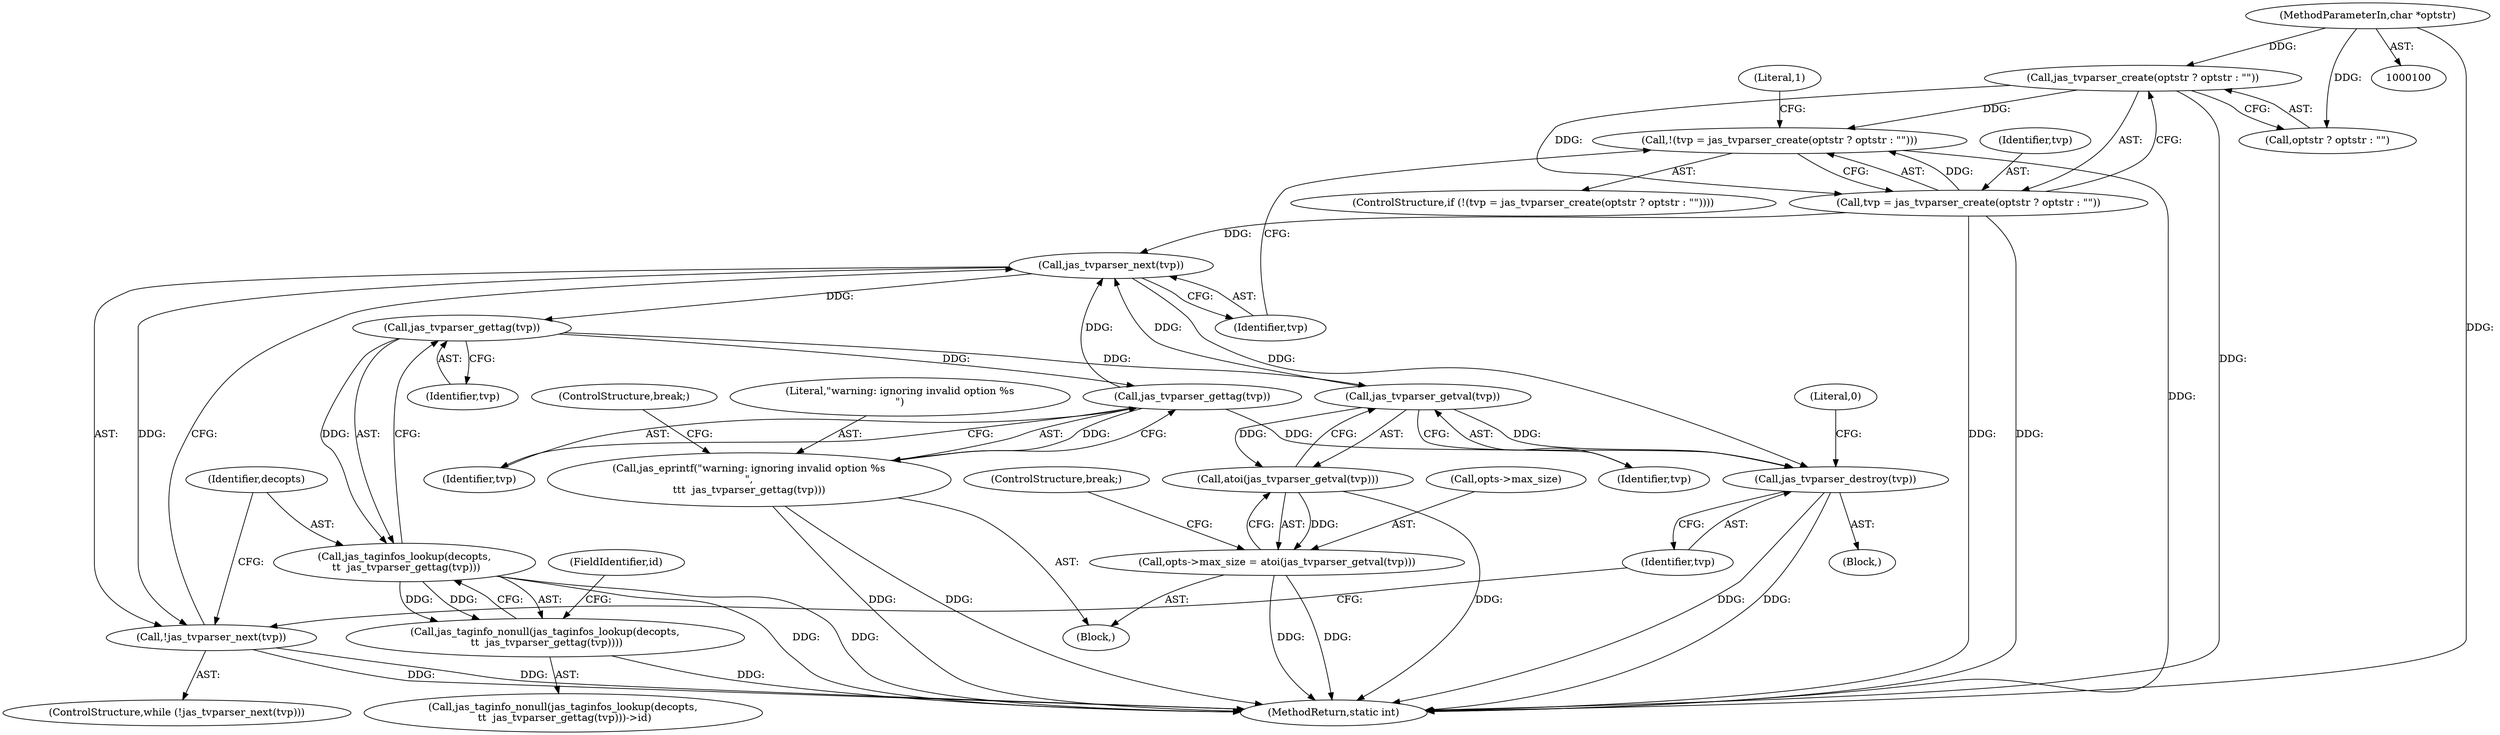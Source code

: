digraph "1_jasper_d42b2388f7f8e0332c846675133acea151fc557a_39@API" {
"1000114" [label="(Call,jas_tvparser_create(optstr ? optstr : \"\"))"];
"1000101" [label="(MethodParameterIn,char *optstr)"];
"1000111" [label="(Call,!(tvp = jas_tvparser_create(optstr ? optstr : \"\")))"];
"1000112" [label="(Call,tvp = jas_tvparser_create(optstr ? optstr : \"\"))"];
"1000125" [label="(Call,jas_tvparser_next(tvp))"];
"1000124" [label="(Call,!jas_tvparser_next(tvp))"];
"1000133" [label="(Call,jas_tvparser_gettag(tvp))"];
"1000131" [label="(Call,jas_taginfos_lookup(decopts,\n \t\t  jas_tvparser_gettag(tvp)))"];
"1000130" [label="(Call,jas_taginfo_nonull(jas_taginfos_lookup(decopts,\n \t\t  jas_tvparser_gettag(tvp))))"];
"1000143" [label="(Call,jas_tvparser_getval(tvp))"];
"1000142" [label="(Call,atoi(jas_tvparser_getval(tvp)))"];
"1000138" [label="(Call,opts->max_size = atoi(jas_tvparser_getval(tvp)))"];
"1000152" [label="(Call,jas_tvparser_destroy(tvp))"];
"1000149" [label="(Call,jas_tvparser_gettag(tvp))"];
"1000147" [label="(Call,jas_eprintf(\"warning: ignoring invalid option %s\n\",\n\t\t\t  jas_tvparser_gettag(tvp)))"];
"1000133" [label="(Call,jas_tvparser_gettag(tvp))"];
"1000125" [label="(Call,jas_tvparser_next(tvp))"];
"1000110" [label="(ControlStructure,if (!(tvp = jas_tvparser_create(optstr ? optstr : \"\"))))"];
"1000129" [label="(Call,jas_taginfo_nonull(jas_taginfos_lookup(decopts,\n \t\t  jas_tvparser_gettag(tvp)))->id)"];
"1000148" [label="(Literal,\"warning: ignoring invalid option %s\n\")"];
"1000155" [label="(Literal,0)"];
"1000136" [label="(Block,)"];
"1000113" [label="(Identifier,tvp)"];
"1000147" [label="(Call,jas_eprintf(\"warning: ignoring invalid option %s\n\",\n\t\t\t  jas_tvparser_gettag(tvp)))"];
"1000139" [label="(Call,opts->max_size)"];
"1000112" [label="(Call,tvp = jas_tvparser_create(optstr ? optstr : \"\"))"];
"1000142" [label="(Call,atoi(jas_tvparser_getval(tvp)))"];
"1000138" [label="(Call,opts->max_size = atoi(jas_tvparser_getval(tvp)))"];
"1000145" [label="(ControlStructure,break;)"];
"1000103" [label="(Block,)"];
"1000130" [label="(Call,jas_taginfo_nonull(jas_taginfos_lookup(decopts,\n \t\t  jas_tvparser_gettag(tvp))))"];
"1000144" [label="(Identifier,tvp)"];
"1000122" [label="(Literal,1)"];
"1000151" [label="(ControlStructure,break;)"];
"1000152" [label="(Call,jas_tvparser_destroy(tvp))"];
"1000153" [label="(Identifier,tvp)"];
"1000114" [label="(Call,jas_tvparser_create(optstr ? optstr : \"\"))"];
"1000135" [label="(FieldIdentifier,id)"];
"1000132" [label="(Identifier,decopts)"];
"1000124" [label="(Call,!jas_tvparser_next(tvp))"];
"1000156" [label="(MethodReturn,static int)"];
"1000149" [label="(Call,jas_tvparser_gettag(tvp))"];
"1000126" [label="(Identifier,tvp)"];
"1000131" [label="(Call,jas_taginfos_lookup(decopts,\n \t\t  jas_tvparser_gettag(tvp)))"];
"1000111" [label="(Call,!(tvp = jas_tvparser_create(optstr ? optstr : \"\")))"];
"1000150" [label="(Identifier,tvp)"];
"1000123" [label="(ControlStructure,while (!jas_tvparser_next(tvp)))"];
"1000134" [label="(Identifier,tvp)"];
"1000115" [label="(Call,optstr ? optstr : \"\")"];
"1000143" [label="(Call,jas_tvparser_getval(tvp))"];
"1000101" [label="(MethodParameterIn,char *optstr)"];
"1000114" -> "1000112"  [label="AST: "];
"1000114" -> "1000115"  [label="CFG: "];
"1000115" -> "1000114"  [label="AST: "];
"1000112" -> "1000114"  [label="CFG: "];
"1000114" -> "1000156"  [label="DDG: "];
"1000114" -> "1000111"  [label="DDG: "];
"1000114" -> "1000112"  [label="DDG: "];
"1000101" -> "1000114"  [label="DDG: "];
"1000101" -> "1000100"  [label="AST: "];
"1000101" -> "1000156"  [label="DDG: "];
"1000101" -> "1000115"  [label="DDG: "];
"1000111" -> "1000110"  [label="AST: "];
"1000111" -> "1000112"  [label="CFG: "];
"1000112" -> "1000111"  [label="AST: "];
"1000122" -> "1000111"  [label="CFG: "];
"1000126" -> "1000111"  [label="CFG: "];
"1000111" -> "1000156"  [label="DDG: "];
"1000112" -> "1000111"  [label="DDG: "];
"1000113" -> "1000112"  [label="AST: "];
"1000112" -> "1000156"  [label="DDG: "];
"1000112" -> "1000156"  [label="DDG: "];
"1000112" -> "1000125"  [label="DDG: "];
"1000125" -> "1000124"  [label="AST: "];
"1000125" -> "1000126"  [label="CFG: "];
"1000126" -> "1000125"  [label="AST: "];
"1000124" -> "1000125"  [label="CFG: "];
"1000125" -> "1000124"  [label="DDG: "];
"1000143" -> "1000125"  [label="DDG: "];
"1000149" -> "1000125"  [label="DDG: "];
"1000125" -> "1000133"  [label="DDG: "];
"1000125" -> "1000152"  [label="DDG: "];
"1000124" -> "1000123"  [label="AST: "];
"1000132" -> "1000124"  [label="CFG: "];
"1000153" -> "1000124"  [label="CFG: "];
"1000124" -> "1000156"  [label="DDG: "];
"1000124" -> "1000156"  [label="DDG: "];
"1000133" -> "1000131"  [label="AST: "];
"1000133" -> "1000134"  [label="CFG: "];
"1000134" -> "1000133"  [label="AST: "];
"1000131" -> "1000133"  [label="CFG: "];
"1000133" -> "1000131"  [label="DDG: "];
"1000133" -> "1000143"  [label="DDG: "];
"1000133" -> "1000149"  [label="DDG: "];
"1000131" -> "1000130"  [label="AST: "];
"1000132" -> "1000131"  [label="AST: "];
"1000130" -> "1000131"  [label="CFG: "];
"1000131" -> "1000156"  [label="DDG: "];
"1000131" -> "1000156"  [label="DDG: "];
"1000131" -> "1000130"  [label="DDG: "];
"1000131" -> "1000130"  [label="DDG: "];
"1000130" -> "1000129"  [label="AST: "];
"1000135" -> "1000130"  [label="CFG: "];
"1000130" -> "1000156"  [label="DDG: "];
"1000143" -> "1000142"  [label="AST: "];
"1000143" -> "1000144"  [label="CFG: "];
"1000144" -> "1000143"  [label="AST: "];
"1000142" -> "1000143"  [label="CFG: "];
"1000143" -> "1000142"  [label="DDG: "];
"1000143" -> "1000152"  [label="DDG: "];
"1000142" -> "1000138"  [label="AST: "];
"1000138" -> "1000142"  [label="CFG: "];
"1000142" -> "1000156"  [label="DDG: "];
"1000142" -> "1000138"  [label="DDG: "];
"1000138" -> "1000136"  [label="AST: "];
"1000139" -> "1000138"  [label="AST: "];
"1000145" -> "1000138"  [label="CFG: "];
"1000138" -> "1000156"  [label="DDG: "];
"1000138" -> "1000156"  [label="DDG: "];
"1000152" -> "1000103"  [label="AST: "];
"1000152" -> "1000153"  [label="CFG: "];
"1000153" -> "1000152"  [label="AST: "];
"1000155" -> "1000152"  [label="CFG: "];
"1000152" -> "1000156"  [label="DDG: "];
"1000152" -> "1000156"  [label="DDG: "];
"1000149" -> "1000152"  [label="DDG: "];
"1000149" -> "1000147"  [label="AST: "];
"1000149" -> "1000150"  [label="CFG: "];
"1000150" -> "1000149"  [label="AST: "];
"1000147" -> "1000149"  [label="CFG: "];
"1000149" -> "1000147"  [label="DDG: "];
"1000147" -> "1000136"  [label="AST: "];
"1000148" -> "1000147"  [label="AST: "];
"1000151" -> "1000147"  [label="CFG: "];
"1000147" -> "1000156"  [label="DDG: "];
"1000147" -> "1000156"  [label="DDG: "];
}
